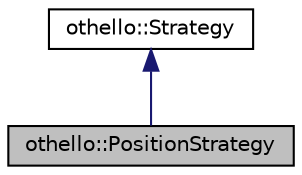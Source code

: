 digraph "othello::PositionStrategy"
{
  edge [fontname="Helvetica",fontsize="10",labelfontname="Helvetica",labelfontsize="10"];
  node [fontname="Helvetica",fontsize="10",shape=record];
  Node1 [label="othello::PositionStrategy",height=0.2,width=0.4,color="black", fillcolor="grey75", style="filled", fontcolor="black"];
  Node2 -> Node1 [dir="back",color="midnightblue",fontsize="10",style="solid",fontname="Helvetica"];
  Node2 [label="othello::Strategy",height=0.2,width=0.4,color="black", fillcolor="white", style="filled",URL="$d1/dff/classothello_1_1_strategy.html"];
}
